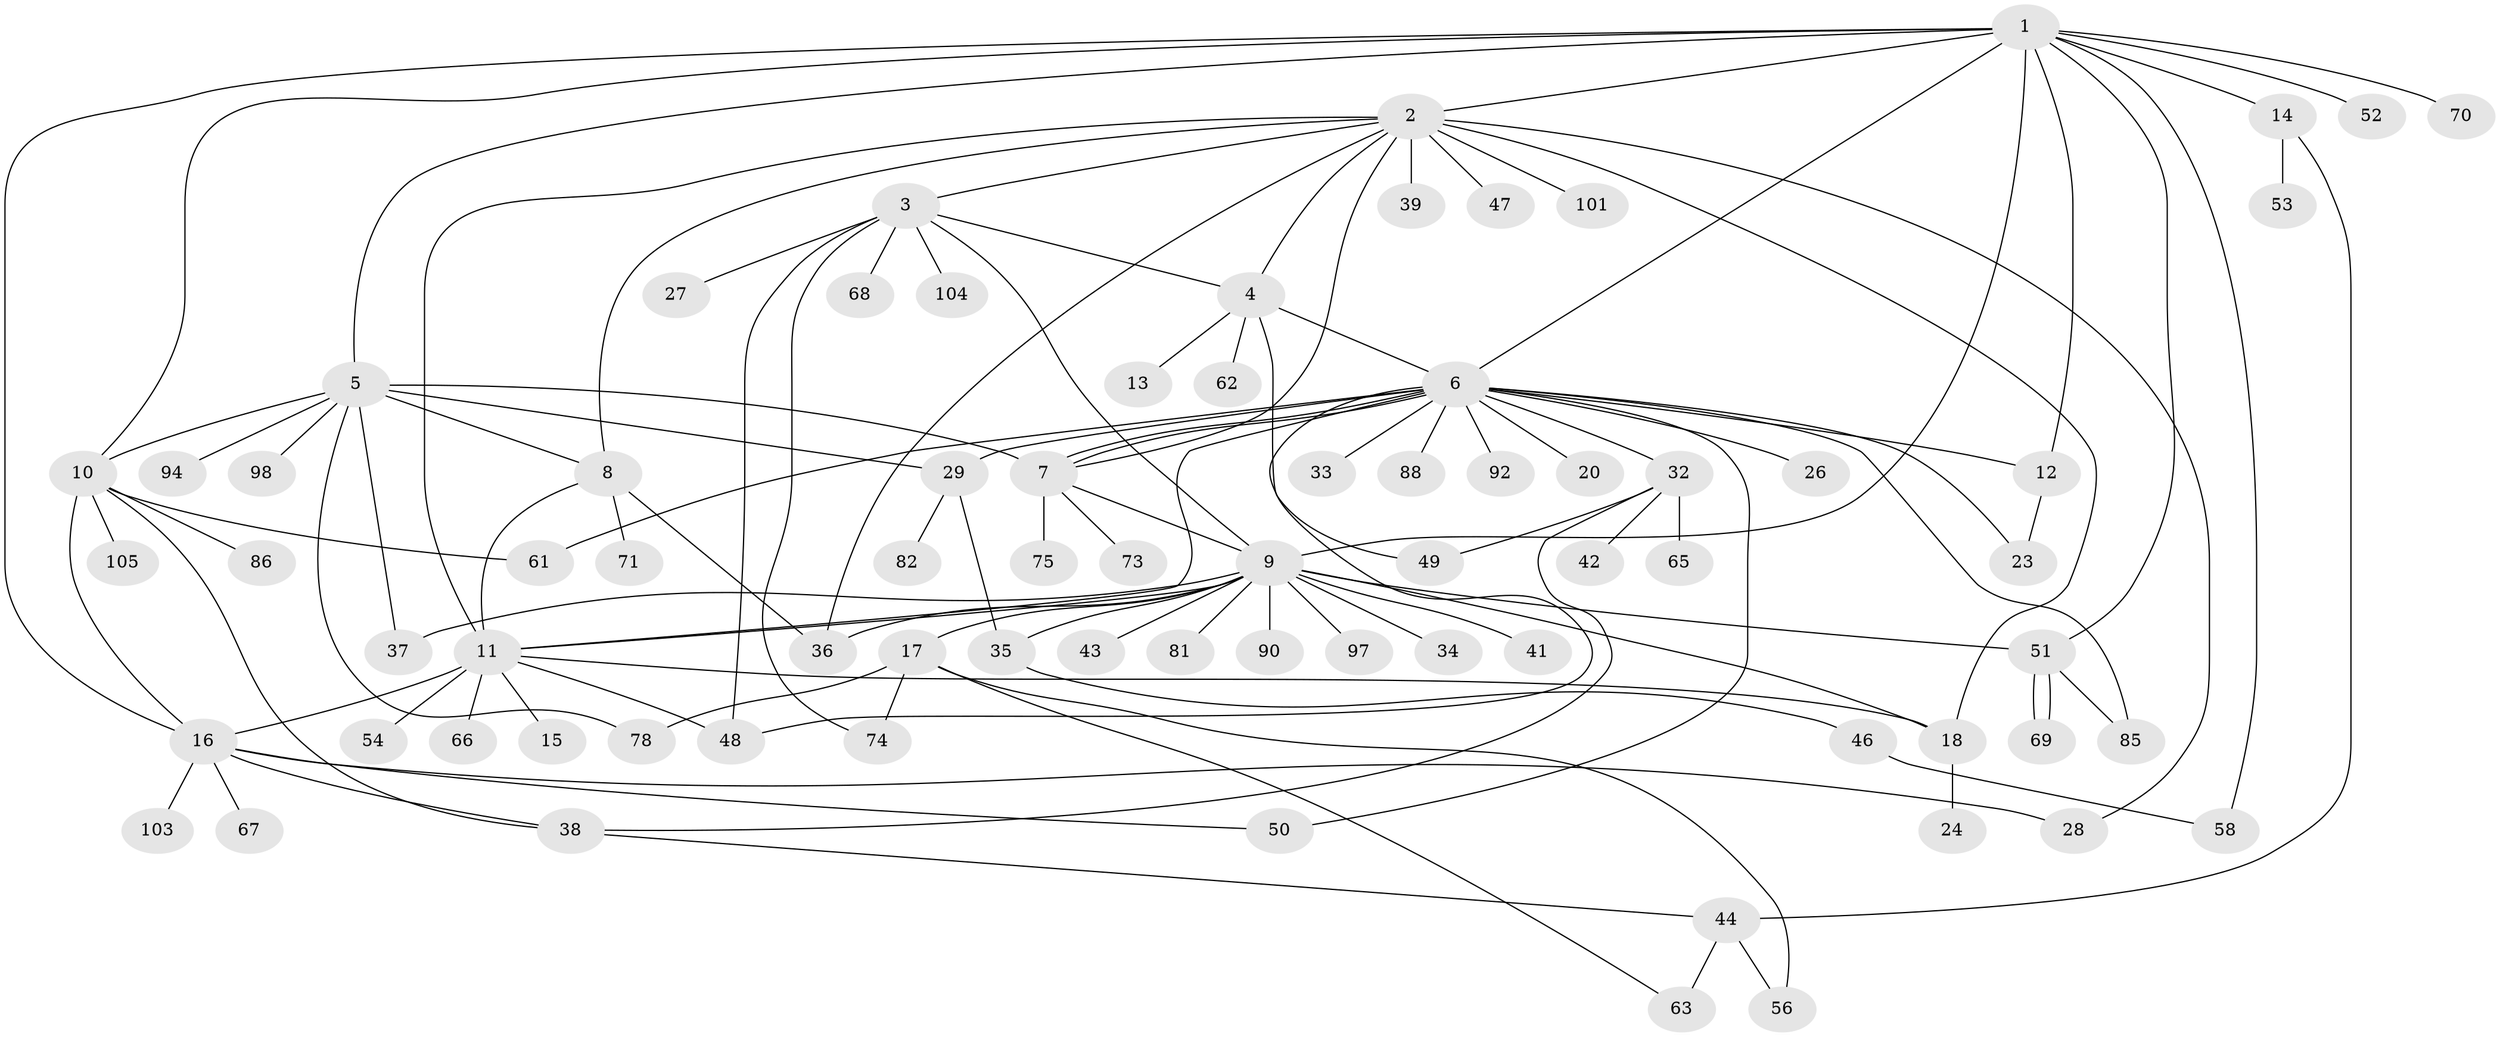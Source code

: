 // Generated by graph-tools (version 1.1) at 2025/52/02/27/25 19:52:00]
// undirected, 76 vertices, 115 edges
graph export_dot {
graph [start="1"]
  node [color=gray90,style=filled];
  1 [super="+55"];
  2 [super="+25"];
  3 [super="+93"];
  4 [super="+89"];
  5 [super="+22"];
  6 [super="+100"];
  7 [super="+19"];
  8 [super="+99"];
  9 [super="+21"];
  10 [super="+64"];
  11 [super="+40"];
  12;
  13;
  14 [super="+91"];
  15;
  16 [super="+31"];
  17 [super="+72"];
  18 [super="+30"];
  20;
  23 [super="+77"];
  24;
  26;
  27;
  28;
  29 [super="+96"];
  32 [super="+60"];
  33;
  34;
  35;
  36 [super="+45"];
  37;
  38 [super="+95"];
  39;
  41;
  42;
  43;
  44 [super="+57"];
  46 [super="+102"];
  47;
  48 [super="+83"];
  49 [super="+59"];
  50;
  51 [super="+76"];
  52;
  53;
  54;
  56;
  58;
  61 [super="+84"];
  62;
  63;
  65;
  66;
  67;
  68;
  69 [super="+80"];
  70;
  71;
  73;
  74 [super="+87"];
  75;
  78 [super="+79"];
  81;
  82;
  85;
  86;
  88;
  90;
  92;
  94;
  97;
  98;
  101;
  103;
  104;
  105;
  1 -- 2 [weight=2];
  1 -- 5;
  1 -- 6;
  1 -- 9;
  1 -- 10;
  1 -- 12;
  1 -- 14;
  1 -- 52;
  1 -- 58;
  1 -- 70;
  1 -- 16;
  1 -- 51;
  2 -- 3;
  2 -- 4;
  2 -- 7;
  2 -- 8;
  2 -- 11;
  2 -- 18;
  2 -- 101;
  2 -- 36;
  2 -- 39;
  2 -- 28;
  2 -- 47;
  3 -- 9;
  3 -- 27;
  3 -- 68;
  3 -- 74;
  3 -- 104;
  3 -- 48;
  3 -- 4;
  4 -- 6;
  4 -- 13;
  4 -- 62;
  4 -- 49;
  5 -- 7;
  5 -- 10;
  5 -- 29;
  5 -- 37;
  5 -- 94;
  5 -- 98;
  5 -- 78;
  5 -- 8;
  6 -- 7;
  6 -- 7;
  6 -- 12;
  6 -- 20;
  6 -- 23;
  6 -- 26;
  6 -- 29;
  6 -- 32;
  6 -- 33;
  6 -- 48;
  6 -- 50;
  6 -- 61;
  6 -- 85;
  6 -- 88;
  6 -- 92;
  6 -- 11;
  7 -- 73;
  7 -- 75;
  7 -- 9;
  8 -- 11;
  8 -- 71;
  8 -- 36;
  9 -- 11;
  9 -- 17;
  9 -- 18;
  9 -- 34;
  9 -- 35;
  9 -- 37;
  9 -- 41;
  9 -- 51;
  9 -- 81;
  9 -- 90;
  9 -- 97;
  9 -- 43;
  9 -- 36;
  10 -- 16;
  10 -- 38;
  10 -- 61;
  10 -- 86;
  10 -- 105;
  11 -- 15;
  11 -- 16 [weight=2];
  11 -- 18;
  11 -- 48;
  11 -- 66;
  11 -- 54;
  12 -- 23;
  14 -- 53;
  14 -- 44;
  16 -- 28;
  16 -- 38;
  16 -- 50;
  16 -- 67;
  16 -- 103;
  17 -- 56;
  17 -- 78;
  17 -- 74;
  17 -- 63;
  18 -- 24;
  29 -- 35;
  29 -- 82;
  32 -- 38;
  32 -- 42;
  32 -- 49;
  32 -- 65;
  35 -- 46 [weight=2];
  38 -- 44;
  44 -- 56;
  44 -- 63;
  46 -- 58;
  51 -- 69;
  51 -- 69;
  51 -- 85;
}
